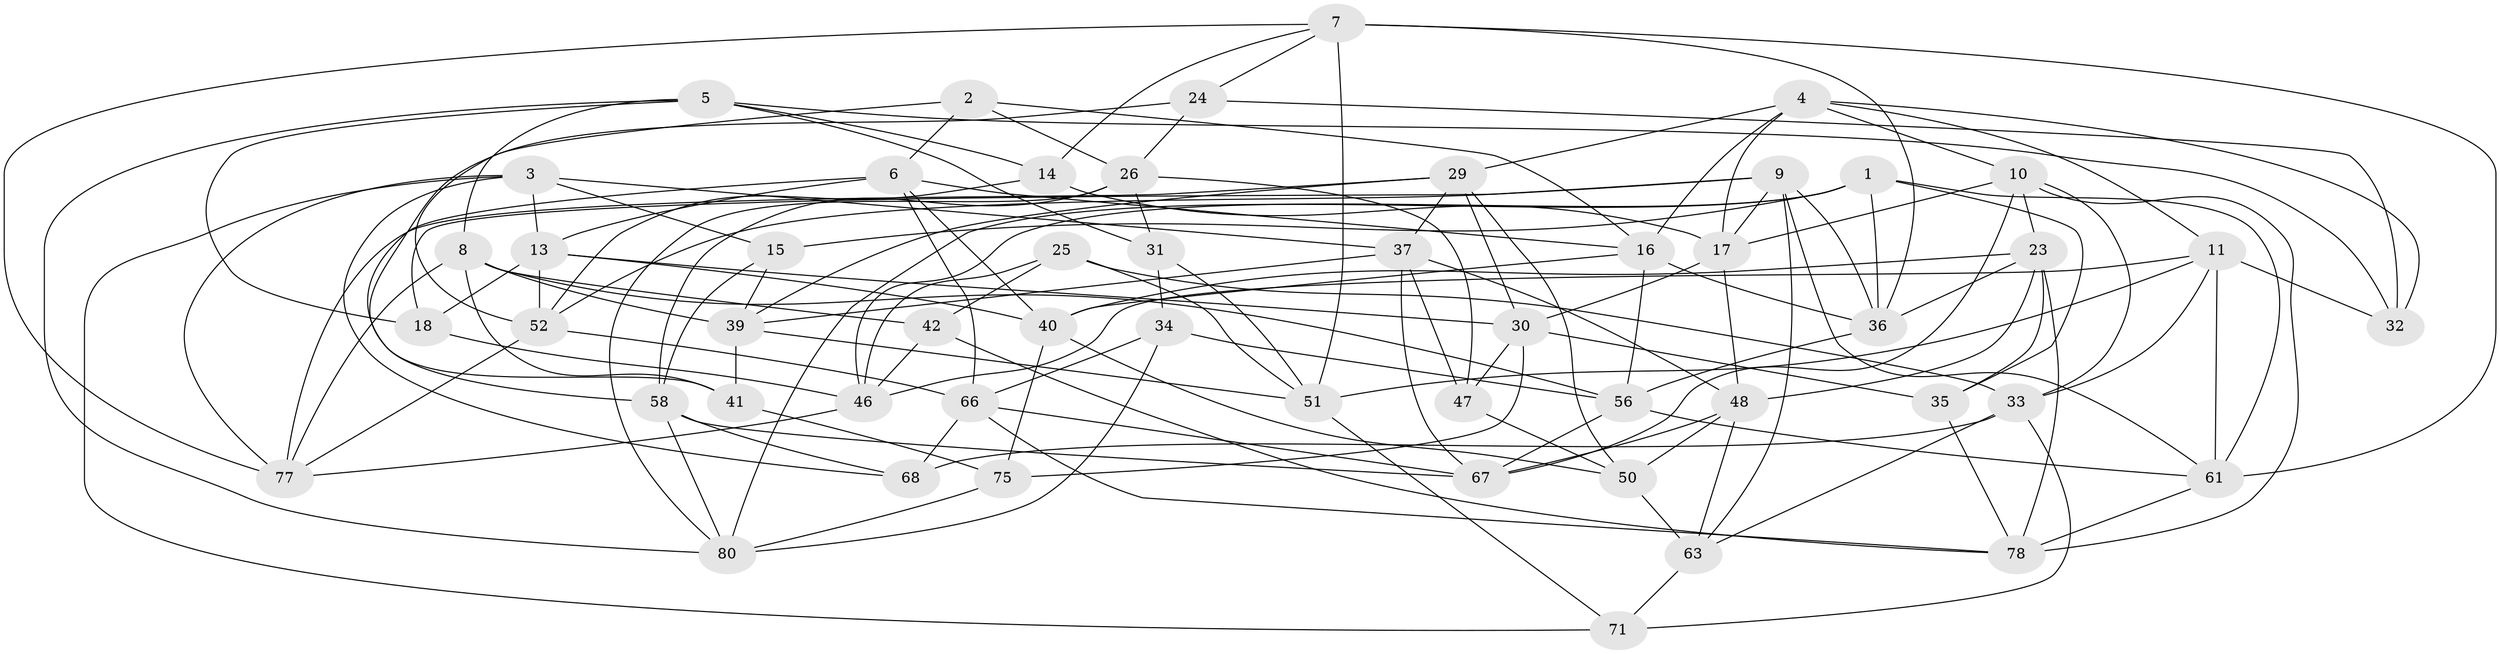 // original degree distribution, {4: 1.0}
// Generated by graph-tools (version 1.1) at 2025/11/02/27/25 16:11:46]
// undirected, 52 vertices, 139 edges
graph export_dot {
graph [start="1"]
  node [color=gray90,style=filled];
  1 [super="+62"];
  2;
  3 [super="+45"];
  4 [super="+28"];
  5 [super="+38"];
  6 [super="+12"];
  7 [super="+44"];
  8 [super="+20"];
  9 [super="+55"];
  10 [super="+21"];
  11 [super="+83"];
  13 [super="+19"];
  14;
  15;
  16 [super="+22"];
  17 [super="+27"];
  18;
  23 [super="+88"];
  24;
  25;
  26 [super="+57"];
  29 [super="+69"];
  30 [super="+79"];
  31;
  32;
  33 [super="+54"];
  34;
  35;
  36 [super="+60"];
  37 [super="+59"];
  39 [super="+49"];
  40 [super="+43"];
  41;
  42;
  46 [super="+53"];
  47;
  48 [super="+64"];
  50 [super="+65"];
  51 [super="+76"];
  52 [super="+81"];
  56 [super="+87"];
  58 [super="+70"];
  61 [super="+74"];
  63 [super="+72"];
  66 [super="+85"];
  67 [super="+73"];
  68;
  71;
  75;
  77 [super="+86"];
  78 [super="+84"];
  80 [super="+82"];
  1 -- 15;
  1 -- 36;
  1 -- 61;
  1 -- 80;
  1 -- 35;
  1 -- 46;
  2 -- 16;
  2 -- 26;
  2 -- 6;
  2 -- 52;
  3 -- 68;
  3 -- 71;
  3 -- 13;
  3 -- 77;
  3 -- 15;
  3 -- 37;
  4 -- 17;
  4 -- 16;
  4 -- 32;
  4 -- 11;
  4 -- 10;
  4 -- 29;
  5 -- 32;
  5 -- 18;
  5 -- 80;
  5 -- 14;
  5 -- 31;
  5 -- 8;
  6 -- 66;
  6 -- 13;
  6 -- 40;
  6 -- 16;
  6 -- 58;
  7 -- 51;
  7 -- 14;
  7 -- 24;
  7 -- 77;
  7 -- 36;
  7 -- 61;
  8 -- 39;
  8 -- 42;
  8 -- 77;
  8 -- 41;
  8 -- 56;
  9 -- 63;
  9 -- 36;
  9 -- 18;
  9 -- 52;
  9 -- 61;
  9 -- 17;
  10 -- 67;
  10 -- 33;
  10 -- 78;
  10 -- 23;
  10 -- 17;
  11 -- 33;
  11 -- 32;
  11 -- 61;
  11 -- 46;
  11 -- 51;
  13 -- 18;
  13 -- 40;
  13 -- 52;
  13 -- 30;
  14 -- 52;
  14 -- 17;
  15 -- 39;
  15 -- 58;
  16 -- 40;
  16 -- 56;
  16 -- 36;
  17 -- 48;
  17 -- 30;
  18 -- 46;
  23 -- 35;
  23 -- 78;
  23 -- 36;
  23 -- 48;
  23 -- 40;
  24 -- 32;
  24 -- 26;
  24 -- 41;
  25 -- 42;
  25 -- 46;
  25 -- 33;
  25 -- 51;
  26 -- 80;
  26 -- 47;
  26 -- 58;
  26 -- 31;
  29 -- 50;
  29 -- 39;
  29 -- 30;
  29 -- 77;
  29 -- 37;
  30 -- 47;
  30 -- 35;
  30 -- 75;
  31 -- 34;
  31 -- 51;
  33 -- 68;
  33 -- 71;
  33 -- 63;
  34 -- 80;
  34 -- 66;
  34 -- 56;
  35 -- 78;
  36 -- 56;
  37 -- 39;
  37 -- 67;
  37 -- 48;
  37 -- 47;
  39 -- 41;
  39 -- 51;
  40 -- 75;
  40 -- 50;
  41 -- 75;
  42 -- 46;
  42 -- 78;
  46 -- 77;
  47 -- 50;
  48 -- 63;
  48 -- 50;
  48 -- 67;
  50 -- 63 [weight=2];
  51 -- 71;
  52 -- 66;
  52 -- 77;
  56 -- 67;
  56 -- 61;
  58 -- 68;
  58 -- 80;
  58 -- 67;
  61 -- 78;
  63 -- 71;
  66 -- 78;
  66 -- 68;
  66 -- 67;
  75 -- 80;
}
